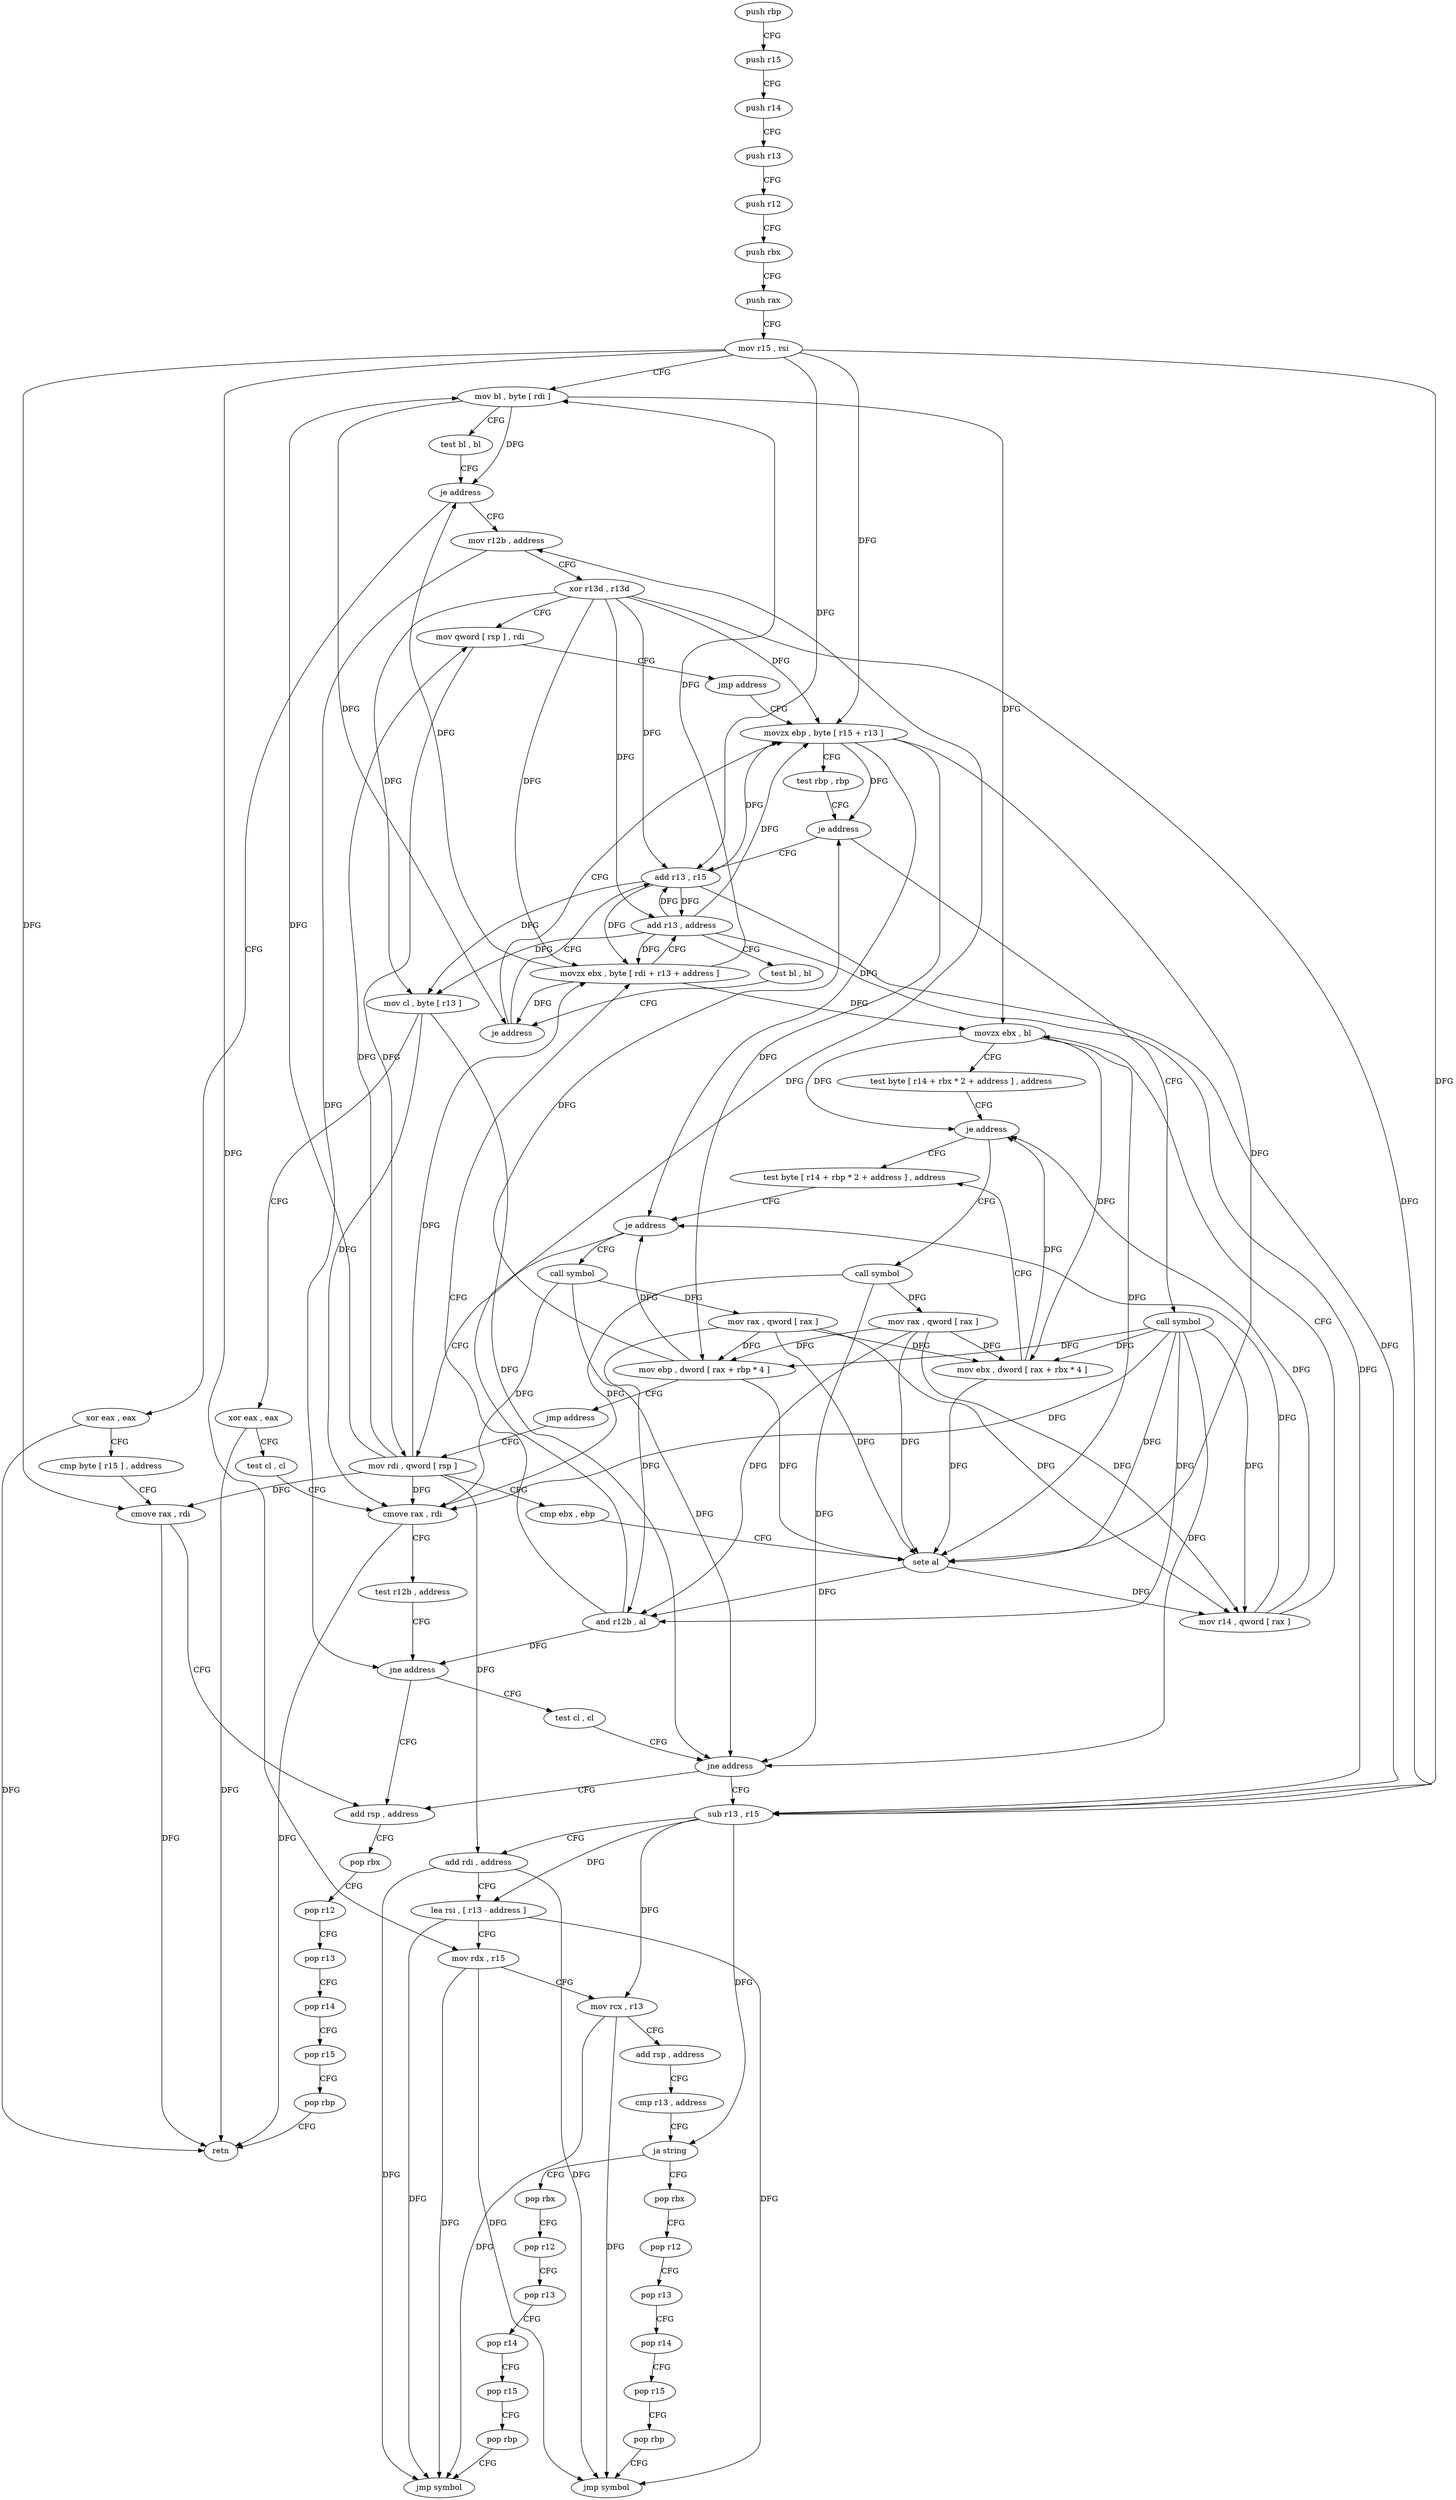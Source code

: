 digraph "func" {
"4297792" [label = "push rbp" ]
"4297793" [label = "push r15" ]
"4297795" [label = "push r14" ]
"4297797" [label = "push r13" ]
"4297799" [label = "push r12" ]
"4297801" [label = "push rbx" ]
"4297802" [label = "push rax" ]
"4297803" [label = "mov r15 , rsi" ]
"4297806" [label = "mov bl , byte [ rdi ]" ]
"4297808" [label = "test bl , bl" ]
"4297810" [label = "je address" ]
"4297991" [label = "xor eax , eax" ]
"4297816" [label = "mov r12b , address" ]
"4297993" [label = "cmp byte [ r15 ] , address" ]
"4297997" [label = "cmove rax , rdi" ]
"4298001" [label = "add rsp , address" ]
"4297819" [label = "xor r13d , r13d" ]
"4297822" [label = "mov qword [ rsp ] , rdi" ]
"4297826" [label = "jmp address" ]
"4297866" [label = "movzx ebp , byte [ r15 + r13 ]" ]
"4297871" [label = "test rbp , rbp" ]
"4297874" [label = "je address" ]
"4297927" [label = "add r13 , r15" ]
"4297876" [label = "call symbol" ]
"4297930" [label = "mov cl , byte [ r13 ]" ]
"4297934" [label = "xor eax , eax" ]
"4297936" [label = "test cl , cl" ]
"4297938" [label = "cmove rax , rdi" ]
"4297942" [label = "test r12b , address" ]
"4297946" [label = "jne address" ]
"4297948" [label = "test cl , cl" ]
"4297881" [label = "mov r14 , qword [ rax ]" ]
"4297884" [label = "movzx ebx , bl" ]
"4297887" [label = "test byte [ r14 + rbx * 2 + address ] , address" ]
"4297893" [label = "je address" ]
"4297906" [label = "test byte [ r14 + rbp * 2 + address ] , address" ]
"4297895" [label = "call symbol" ]
"4298005" [label = "pop rbx" ]
"4298006" [label = "pop r12" ]
"4298008" [label = "pop r13" ]
"4298010" [label = "pop r14" ]
"4298012" [label = "pop r15" ]
"4298014" [label = "pop rbp" ]
"4298015" [label = "retn" ]
"4297950" [label = "jne address" ]
"4297952" [label = "sub r13 , r15" ]
"4297912" [label = "je address" ]
"4297840" [label = "mov rdi , qword [ rsp ]" ]
"4297914" [label = "call symbol" ]
"4297900" [label = "mov rax , qword [ rax ]" ]
"4297903" [label = "mov ebx , dword [ rax + rbx * 4 ]" ]
"4297955" [label = "add rdi , address" ]
"4297959" [label = "lea rsi , [ r13 - address ]" ]
"4297963" [label = "mov rdx , r15" ]
"4297966" [label = "mov rcx , r13" ]
"4297969" [label = "add rsp , address" ]
"4297973" [label = "cmp r13 , address" ]
"4297977" [label = "ja string" ]
"4298016" [label = "pop rbx" ]
"4297979" [label = "pop rbx" ]
"4297844" [label = "cmp ebx , ebp" ]
"4297846" [label = "sete al" ]
"4297849" [label = "and r12b , al" ]
"4297852" [label = "movzx ebx , byte [ rdi + r13 + address ]" ]
"4297858" [label = "add r13 , address" ]
"4297862" [label = "test bl , bl" ]
"4297864" [label = "je address" ]
"4297919" [label = "mov rax , qword [ rax ]" ]
"4297922" [label = "mov ebp , dword [ rax + rbp * 4 ]" ]
"4297925" [label = "jmp address" ]
"4298017" [label = "pop r12" ]
"4298019" [label = "pop r13" ]
"4298021" [label = "pop r14" ]
"4298023" [label = "pop r15" ]
"4298025" [label = "pop rbp" ]
"4298026" [label = "jmp symbol" ]
"4297980" [label = "pop r12" ]
"4297982" [label = "pop r13" ]
"4297984" [label = "pop r14" ]
"4297986" [label = "pop r15" ]
"4297988" [label = "pop rbp" ]
"4297989" [label = "jmp symbol" ]
"4297792" -> "4297793" [ label = "CFG" ]
"4297793" -> "4297795" [ label = "CFG" ]
"4297795" -> "4297797" [ label = "CFG" ]
"4297797" -> "4297799" [ label = "CFG" ]
"4297799" -> "4297801" [ label = "CFG" ]
"4297801" -> "4297802" [ label = "CFG" ]
"4297802" -> "4297803" [ label = "CFG" ]
"4297803" -> "4297806" [ label = "CFG" ]
"4297803" -> "4297997" [ label = "DFG" ]
"4297803" -> "4297866" [ label = "DFG" ]
"4297803" -> "4297927" [ label = "DFG" ]
"4297803" -> "4297952" [ label = "DFG" ]
"4297803" -> "4297963" [ label = "DFG" ]
"4297806" -> "4297808" [ label = "CFG" ]
"4297806" -> "4297810" [ label = "DFG" ]
"4297806" -> "4297884" [ label = "DFG" ]
"4297806" -> "4297864" [ label = "DFG" ]
"4297808" -> "4297810" [ label = "CFG" ]
"4297810" -> "4297991" [ label = "CFG" ]
"4297810" -> "4297816" [ label = "CFG" ]
"4297991" -> "4297993" [ label = "CFG" ]
"4297991" -> "4298015" [ label = "DFG" ]
"4297816" -> "4297819" [ label = "CFG" ]
"4297816" -> "4297946" [ label = "DFG" ]
"4297993" -> "4297997" [ label = "CFG" ]
"4297997" -> "4298001" [ label = "CFG" ]
"4297997" -> "4298015" [ label = "DFG" ]
"4298001" -> "4298005" [ label = "CFG" ]
"4297819" -> "4297822" [ label = "CFG" ]
"4297819" -> "4297866" [ label = "DFG" ]
"4297819" -> "4297927" [ label = "DFG" ]
"4297819" -> "4297930" [ label = "DFG" ]
"4297819" -> "4297852" [ label = "DFG" ]
"4297819" -> "4297858" [ label = "DFG" ]
"4297819" -> "4297952" [ label = "DFG" ]
"4297822" -> "4297826" [ label = "CFG" ]
"4297822" -> "4297840" [ label = "DFG" ]
"4297826" -> "4297866" [ label = "CFG" ]
"4297866" -> "4297871" [ label = "CFG" ]
"4297866" -> "4297874" [ label = "DFG" ]
"4297866" -> "4297912" [ label = "DFG" ]
"4297866" -> "4297846" [ label = "DFG" ]
"4297866" -> "4297922" [ label = "DFG" ]
"4297871" -> "4297874" [ label = "CFG" ]
"4297874" -> "4297927" [ label = "CFG" ]
"4297874" -> "4297876" [ label = "CFG" ]
"4297927" -> "4297930" [ label = "DFG" ]
"4297927" -> "4297866" [ label = "DFG" ]
"4297927" -> "4297852" [ label = "DFG" ]
"4297927" -> "4297858" [ label = "DFG" ]
"4297927" -> "4297952" [ label = "DFG" ]
"4297876" -> "4297881" [ label = "DFG" ]
"4297876" -> "4297938" [ label = "DFG" ]
"4297876" -> "4297903" [ label = "DFG" ]
"4297876" -> "4297846" [ label = "DFG" ]
"4297876" -> "4297849" [ label = "DFG" ]
"4297876" -> "4297922" [ label = "DFG" ]
"4297876" -> "4297950" [ label = "DFG" ]
"4297930" -> "4297934" [ label = "CFG" ]
"4297930" -> "4297938" [ label = "DFG" ]
"4297930" -> "4297950" [ label = "DFG" ]
"4297934" -> "4297936" [ label = "CFG" ]
"4297934" -> "4298015" [ label = "DFG" ]
"4297936" -> "4297938" [ label = "CFG" ]
"4297938" -> "4297942" [ label = "CFG" ]
"4297938" -> "4298015" [ label = "DFG" ]
"4297942" -> "4297946" [ label = "CFG" ]
"4297946" -> "4298001" [ label = "CFG" ]
"4297946" -> "4297948" [ label = "CFG" ]
"4297948" -> "4297950" [ label = "CFG" ]
"4297881" -> "4297884" [ label = "CFG" ]
"4297881" -> "4297893" [ label = "DFG" ]
"4297881" -> "4297912" [ label = "DFG" ]
"4297884" -> "4297887" [ label = "CFG" ]
"4297884" -> "4297893" [ label = "DFG" ]
"4297884" -> "4297903" [ label = "DFG" ]
"4297884" -> "4297846" [ label = "DFG" ]
"4297887" -> "4297893" [ label = "CFG" ]
"4297893" -> "4297906" [ label = "CFG" ]
"4297893" -> "4297895" [ label = "CFG" ]
"4297906" -> "4297912" [ label = "CFG" ]
"4297895" -> "4297900" [ label = "DFG" ]
"4297895" -> "4297938" [ label = "DFG" ]
"4297895" -> "4297950" [ label = "DFG" ]
"4298005" -> "4298006" [ label = "CFG" ]
"4298006" -> "4298008" [ label = "CFG" ]
"4298008" -> "4298010" [ label = "CFG" ]
"4298010" -> "4298012" [ label = "CFG" ]
"4298012" -> "4298014" [ label = "CFG" ]
"4298014" -> "4298015" [ label = "CFG" ]
"4297950" -> "4298001" [ label = "CFG" ]
"4297950" -> "4297952" [ label = "CFG" ]
"4297952" -> "4297955" [ label = "CFG" ]
"4297952" -> "4297959" [ label = "DFG" ]
"4297952" -> "4297966" [ label = "DFG" ]
"4297952" -> "4297977" [ label = "DFG" ]
"4297912" -> "4297840" [ label = "CFG" ]
"4297912" -> "4297914" [ label = "CFG" ]
"4297840" -> "4297844" [ label = "CFG" ]
"4297840" -> "4297806" [ label = "DFG" ]
"4297840" -> "4297822" [ label = "DFG" ]
"4297840" -> "4297997" [ label = "DFG" ]
"4297840" -> "4297938" [ label = "DFG" ]
"4297840" -> "4297852" [ label = "DFG" ]
"4297840" -> "4297955" [ label = "DFG" ]
"4297914" -> "4297919" [ label = "DFG" ]
"4297914" -> "4297938" [ label = "DFG" ]
"4297914" -> "4297950" [ label = "DFG" ]
"4297900" -> "4297903" [ label = "DFG" ]
"4297900" -> "4297881" [ label = "DFG" ]
"4297900" -> "4297846" [ label = "DFG" ]
"4297900" -> "4297849" [ label = "DFG" ]
"4297900" -> "4297922" [ label = "DFG" ]
"4297903" -> "4297906" [ label = "CFG" ]
"4297903" -> "4297893" [ label = "DFG" ]
"4297903" -> "4297846" [ label = "DFG" ]
"4297955" -> "4297959" [ label = "CFG" ]
"4297955" -> "4298026" [ label = "DFG" ]
"4297955" -> "4297989" [ label = "DFG" ]
"4297959" -> "4297963" [ label = "CFG" ]
"4297959" -> "4298026" [ label = "DFG" ]
"4297959" -> "4297989" [ label = "DFG" ]
"4297963" -> "4297966" [ label = "CFG" ]
"4297963" -> "4298026" [ label = "DFG" ]
"4297963" -> "4297989" [ label = "DFG" ]
"4297966" -> "4297969" [ label = "CFG" ]
"4297966" -> "4298026" [ label = "DFG" ]
"4297966" -> "4297989" [ label = "DFG" ]
"4297969" -> "4297973" [ label = "CFG" ]
"4297973" -> "4297977" [ label = "CFG" ]
"4297977" -> "4298016" [ label = "CFG" ]
"4297977" -> "4297979" [ label = "CFG" ]
"4298016" -> "4298017" [ label = "CFG" ]
"4297979" -> "4297980" [ label = "CFG" ]
"4297844" -> "4297846" [ label = "CFG" ]
"4297846" -> "4297849" [ label = "DFG" ]
"4297846" -> "4297881" [ label = "DFG" ]
"4297849" -> "4297852" [ label = "CFG" ]
"4297849" -> "4297816" [ label = "DFG" ]
"4297849" -> "4297946" [ label = "DFG" ]
"4297852" -> "4297858" [ label = "CFG" ]
"4297852" -> "4297810" [ label = "DFG" ]
"4297852" -> "4297884" [ label = "DFG" ]
"4297852" -> "4297806" [ label = "DFG" ]
"4297852" -> "4297864" [ label = "DFG" ]
"4297858" -> "4297862" [ label = "CFG" ]
"4297858" -> "4297866" [ label = "DFG" ]
"4297858" -> "4297930" [ label = "DFG" ]
"4297858" -> "4297852" [ label = "DFG" ]
"4297858" -> "4297927" [ label = "DFG" ]
"4297858" -> "4297952" [ label = "DFG" ]
"4297862" -> "4297864" [ label = "CFG" ]
"4297864" -> "4297927" [ label = "CFG" ]
"4297864" -> "4297866" [ label = "CFG" ]
"4297919" -> "4297922" [ label = "DFG" ]
"4297919" -> "4297881" [ label = "DFG" ]
"4297919" -> "4297849" [ label = "DFG" ]
"4297919" -> "4297903" [ label = "DFG" ]
"4297919" -> "4297846" [ label = "DFG" ]
"4297922" -> "4297925" [ label = "CFG" ]
"4297922" -> "4297874" [ label = "DFG" ]
"4297922" -> "4297912" [ label = "DFG" ]
"4297922" -> "4297846" [ label = "DFG" ]
"4297925" -> "4297840" [ label = "CFG" ]
"4298017" -> "4298019" [ label = "CFG" ]
"4298019" -> "4298021" [ label = "CFG" ]
"4298021" -> "4298023" [ label = "CFG" ]
"4298023" -> "4298025" [ label = "CFG" ]
"4298025" -> "4298026" [ label = "CFG" ]
"4297980" -> "4297982" [ label = "CFG" ]
"4297982" -> "4297984" [ label = "CFG" ]
"4297984" -> "4297986" [ label = "CFG" ]
"4297986" -> "4297988" [ label = "CFG" ]
"4297988" -> "4297989" [ label = "CFG" ]
}
